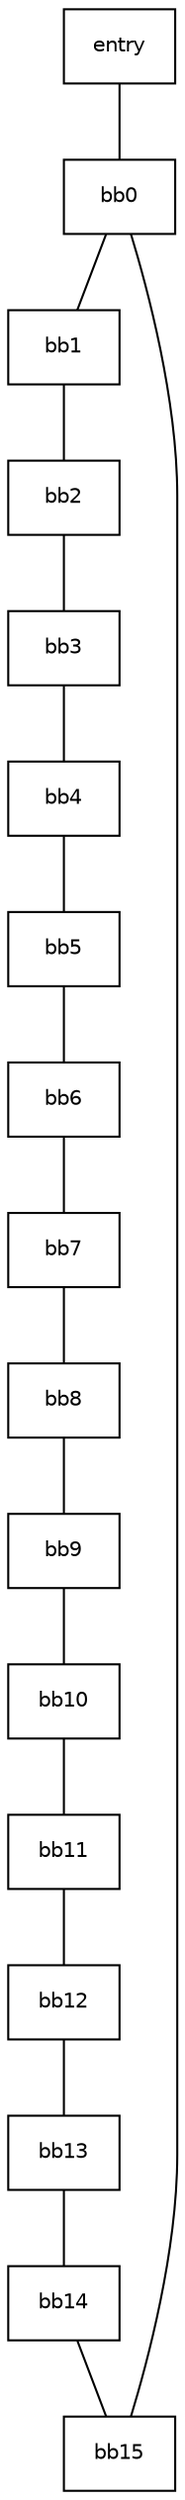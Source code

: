 digraph {
    node [shape=record, fontname="Helvetica", fontsize=10];
    edge [arrowhead=none, fontname="Helvetica", fontsize=10];

    entry [label="entry"]
    bb0 [label="bb0"]
    bb1 [label="bb1"]
    bb2 [label="bb2"]
    bb3 [label="bb3"]
    bb4 [label="bb4"]
    bb5 [label="bb5"]
    bb6 [label="bb6"]
    bb7 [label="bb7"]
    bb8 [label="bb8"]
    bb9 [label="bb9"]
    bb10 [label="bb10"]
    bb11 [label="bb11"]
    bb12 [label="bb12"]
    bb13 [label="bb13"]
    bb14 [label="bb14"]
    bb15 [label="bb15"]

    entry -> bb0
    bb0 -> bb1
    bb1 -> bb2
    bb2 -> bb3
    bb3 -> bb4
    bb4 -> bb5
    bb5 -> bb6
    bb6 -> bb7
    bb7 -> bb8
    bb8 -> bb9
    bb9 -> bb10
    bb10 -> bb11
    bb11 -> bb12
    bb12 -> bb13
    bb13 -> bb14
    bb14 -> bb15
    bb15 -> bb0
}